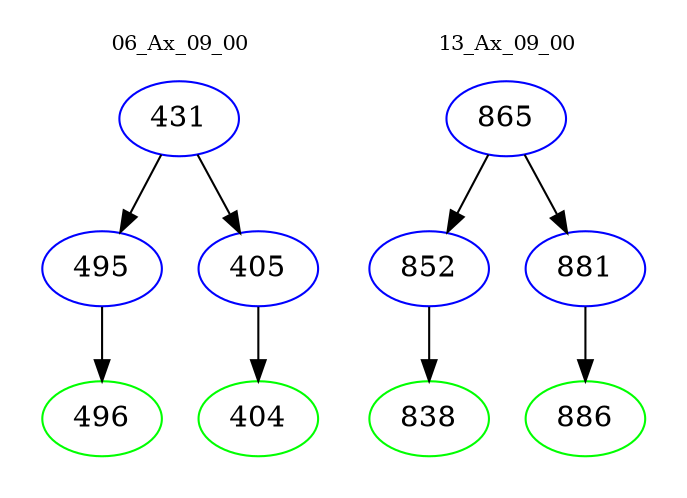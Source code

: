 digraph{
subgraph cluster_0 {
color = white
label = "06_Ax_09_00";
fontsize=10;
T0_431 [label="431", color="blue"]
T0_431 -> T0_495 [color="black"]
T0_495 [label="495", color="blue"]
T0_495 -> T0_496 [color="black"]
T0_496 [label="496", color="green"]
T0_431 -> T0_405 [color="black"]
T0_405 [label="405", color="blue"]
T0_405 -> T0_404 [color="black"]
T0_404 [label="404", color="green"]
}
subgraph cluster_1 {
color = white
label = "13_Ax_09_00";
fontsize=10;
T1_865 [label="865", color="blue"]
T1_865 -> T1_852 [color="black"]
T1_852 [label="852", color="blue"]
T1_852 -> T1_838 [color="black"]
T1_838 [label="838", color="green"]
T1_865 -> T1_881 [color="black"]
T1_881 [label="881", color="blue"]
T1_881 -> T1_886 [color="black"]
T1_886 [label="886", color="green"]
}
}
